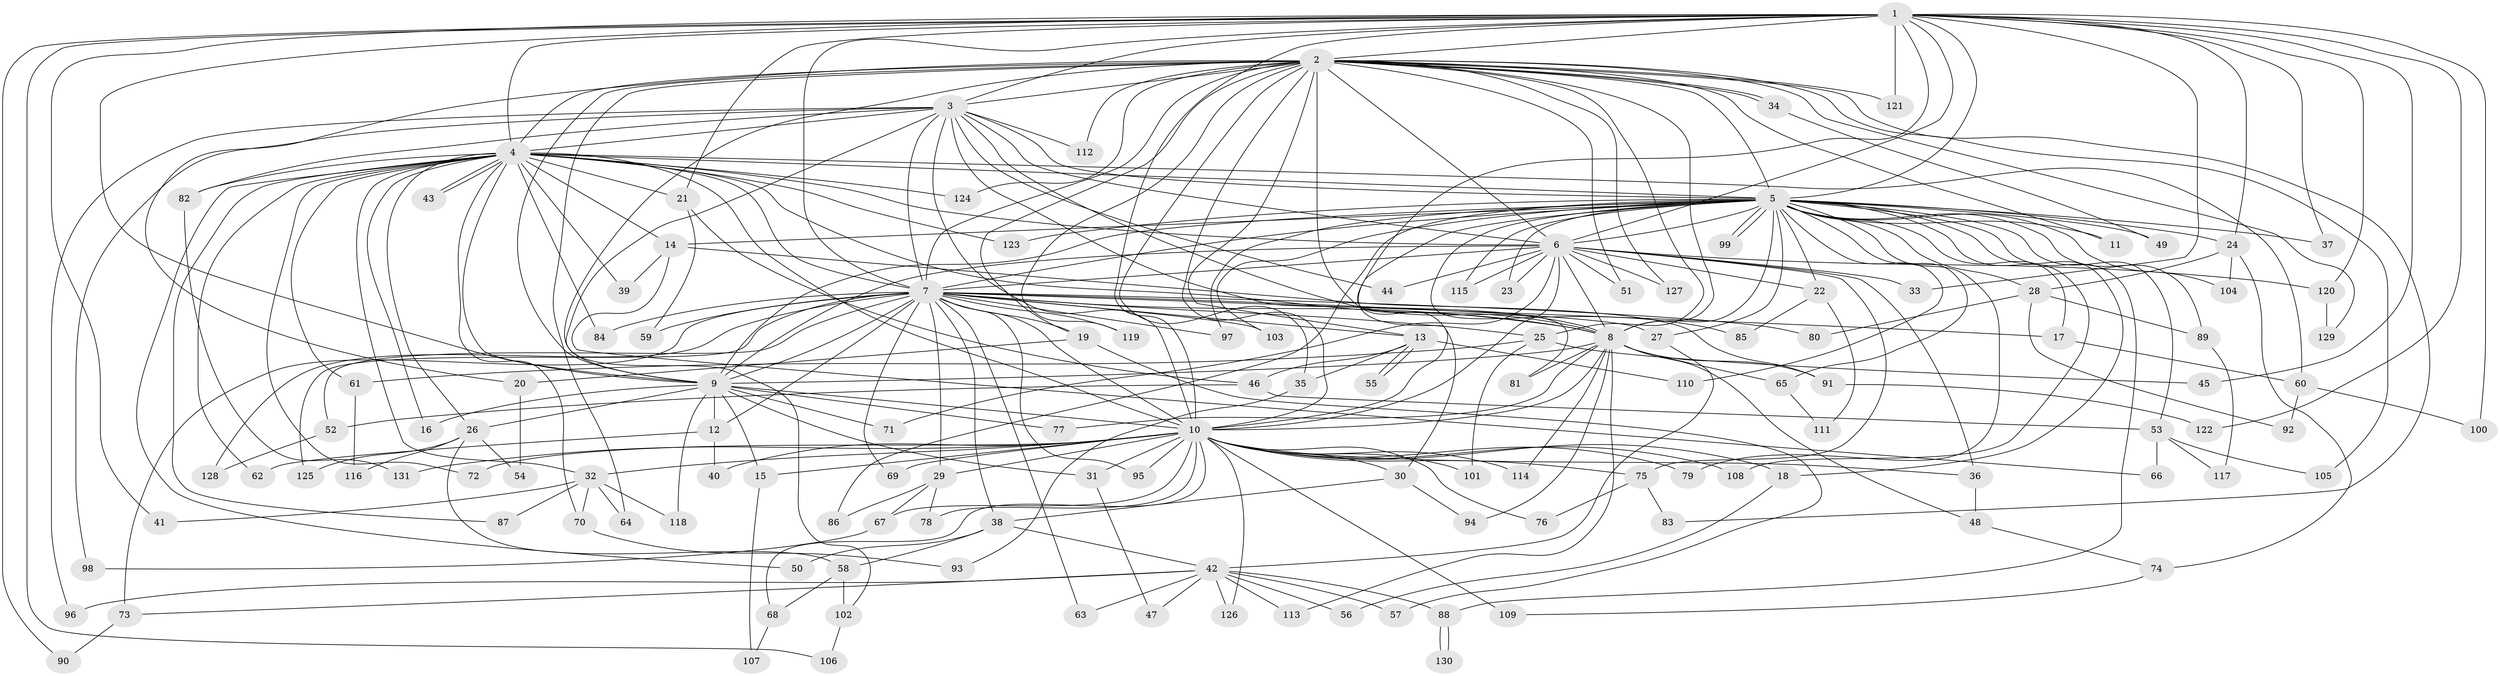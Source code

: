 // Generated by graph-tools (version 1.1) at 2025/25/03/09/25 03:25:41]
// undirected, 131 vertices, 287 edges
graph export_dot {
graph [start="1"]
  node [color=gray90,style=filled];
  1;
  2;
  3;
  4;
  5;
  6;
  7;
  8;
  9;
  10;
  11;
  12;
  13;
  14;
  15;
  16;
  17;
  18;
  19;
  20;
  21;
  22;
  23;
  24;
  25;
  26;
  27;
  28;
  29;
  30;
  31;
  32;
  33;
  34;
  35;
  36;
  37;
  38;
  39;
  40;
  41;
  42;
  43;
  44;
  45;
  46;
  47;
  48;
  49;
  50;
  51;
  52;
  53;
  54;
  55;
  56;
  57;
  58;
  59;
  60;
  61;
  62;
  63;
  64;
  65;
  66;
  67;
  68;
  69;
  70;
  71;
  72;
  73;
  74;
  75;
  76;
  77;
  78;
  79;
  80;
  81;
  82;
  83;
  84;
  85;
  86;
  87;
  88;
  89;
  90;
  91;
  92;
  93;
  94;
  95;
  96;
  97;
  98;
  99;
  100;
  101;
  102;
  103;
  104;
  105;
  106;
  107;
  108;
  109;
  110;
  111;
  112;
  113;
  114;
  115;
  116;
  117;
  118;
  119;
  120;
  121;
  122;
  123;
  124;
  125;
  126;
  127;
  128;
  129;
  130;
  131;
  1 -- 2;
  1 -- 3;
  1 -- 4;
  1 -- 5;
  1 -- 6;
  1 -- 7;
  1 -- 8;
  1 -- 9;
  1 -- 10;
  1 -- 21;
  1 -- 24;
  1 -- 33;
  1 -- 37;
  1 -- 41;
  1 -- 45;
  1 -- 90;
  1 -- 100;
  1 -- 106;
  1 -- 120;
  1 -- 121;
  1 -- 122;
  2 -- 3;
  2 -- 4;
  2 -- 5;
  2 -- 6;
  2 -- 7;
  2 -- 8;
  2 -- 9;
  2 -- 10;
  2 -- 11;
  2 -- 13;
  2 -- 19;
  2 -- 20;
  2 -- 25;
  2 -- 30;
  2 -- 34;
  2 -- 34;
  2 -- 35;
  2 -- 51;
  2 -- 64;
  2 -- 83;
  2 -- 102;
  2 -- 105;
  2 -- 112;
  2 -- 119;
  2 -- 121;
  2 -- 124;
  2 -- 127;
  2 -- 129;
  3 -- 4;
  3 -- 5;
  3 -- 6;
  3 -- 7;
  3 -- 8;
  3 -- 9;
  3 -- 10;
  3 -- 44;
  3 -- 81;
  3 -- 82;
  3 -- 96;
  3 -- 98;
  3 -- 112;
  4 -- 5;
  4 -- 6;
  4 -- 7;
  4 -- 8;
  4 -- 9;
  4 -- 10;
  4 -- 14;
  4 -- 16;
  4 -- 21;
  4 -- 26;
  4 -- 32;
  4 -- 39;
  4 -- 43;
  4 -- 43;
  4 -- 50;
  4 -- 60;
  4 -- 61;
  4 -- 62;
  4 -- 70;
  4 -- 72;
  4 -- 82;
  4 -- 84;
  4 -- 87;
  4 -- 123;
  4 -- 124;
  5 -- 6;
  5 -- 7;
  5 -- 8;
  5 -- 9;
  5 -- 10;
  5 -- 11;
  5 -- 14;
  5 -- 17;
  5 -- 18;
  5 -- 22;
  5 -- 23;
  5 -- 24;
  5 -- 27;
  5 -- 28;
  5 -- 37;
  5 -- 49;
  5 -- 53;
  5 -- 65;
  5 -- 79;
  5 -- 85;
  5 -- 86;
  5 -- 88;
  5 -- 89;
  5 -- 97;
  5 -- 99;
  5 -- 99;
  5 -- 103;
  5 -- 104;
  5 -- 108;
  5 -- 110;
  5 -- 115;
  5 -- 123;
  6 -- 7;
  6 -- 8;
  6 -- 9;
  6 -- 10;
  6 -- 22;
  6 -- 23;
  6 -- 33;
  6 -- 36;
  6 -- 44;
  6 -- 51;
  6 -- 71;
  6 -- 75;
  6 -- 115;
  6 -- 120;
  6 -- 127;
  7 -- 8;
  7 -- 9;
  7 -- 10;
  7 -- 12;
  7 -- 13;
  7 -- 17;
  7 -- 19;
  7 -- 25;
  7 -- 27;
  7 -- 29;
  7 -- 38;
  7 -- 52;
  7 -- 59;
  7 -- 63;
  7 -- 69;
  7 -- 73;
  7 -- 80;
  7 -- 84;
  7 -- 95;
  7 -- 97;
  7 -- 103;
  7 -- 119;
  7 -- 125;
  7 -- 128;
  8 -- 9;
  8 -- 10;
  8 -- 48;
  8 -- 65;
  8 -- 77;
  8 -- 81;
  8 -- 91;
  8 -- 94;
  8 -- 113;
  8 -- 114;
  9 -- 10;
  9 -- 12;
  9 -- 15;
  9 -- 16;
  9 -- 26;
  9 -- 31;
  9 -- 71;
  9 -- 77;
  9 -- 118;
  10 -- 15;
  10 -- 18;
  10 -- 29;
  10 -- 30;
  10 -- 31;
  10 -- 32;
  10 -- 36;
  10 -- 40;
  10 -- 67;
  10 -- 68;
  10 -- 69;
  10 -- 72;
  10 -- 75;
  10 -- 76;
  10 -- 78;
  10 -- 79;
  10 -- 95;
  10 -- 101;
  10 -- 108;
  10 -- 109;
  10 -- 114;
  10 -- 126;
  10 -- 131;
  12 -- 40;
  12 -- 62;
  13 -- 35;
  13 -- 46;
  13 -- 55;
  13 -- 55;
  13 -- 110;
  14 -- 39;
  14 -- 66;
  14 -- 91;
  15 -- 107;
  17 -- 60;
  18 -- 56;
  19 -- 20;
  19 -- 57;
  20 -- 54;
  21 -- 46;
  21 -- 59;
  22 -- 85;
  22 -- 111;
  24 -- 28;
  24 -- 74;
  24 -- 104;
  25 -- 45;
  25 -- 61;
  25 -- 101;
  26 -- 54;
  26 -- 58;
  26 -- 116;
  26 -- 125;
  27 -- 42;
  28 -- 80;
  28 -- 89;
  28 -- 92;
  29 -- 67;
  29 -- 78;
  29 -- 86;
  30 -- 38;
  30 -- 94;
  31 -- 47;
  32 -- 41;
  32 -- 64;
  32 -- 70;
  32 -- 87;
  32 -- 118;
  34 -- 49;
  35 -- 93;
  36 -- 48;
  38 -- 42;
  38 -- 50;
  38 -- 58;
  42 -- 47;
  42 -- 56;
  42 -- 57;
  42 -- 63;
  42 -- 73;
  42 -- 88;
  42 -- 96;
  42 -- 113;
  42 -- 126;
  46 -- 52;
  46 -- 53;
  48 -- 74;
  52 -- 128;
  53 -- 66;
  53 -- 105;
  53 -- 117;
  58 -- 68;
  58 -- 102;
  60 -- 92;
  60 -- 100;
  61 -- 116;
  65 -- 111;
  67 -- 98;
  68 -- 107;
  70 -- 93;
  73 -- 90;
  74 -- 109;
  75 -- 76;
  75 -- 83;
  82 -- 131;
  88 -- 130;
  88 -- 130;
  89 -- 117;
  91 -- 122;
  102 -- 106;
  120 -- 129;
}

